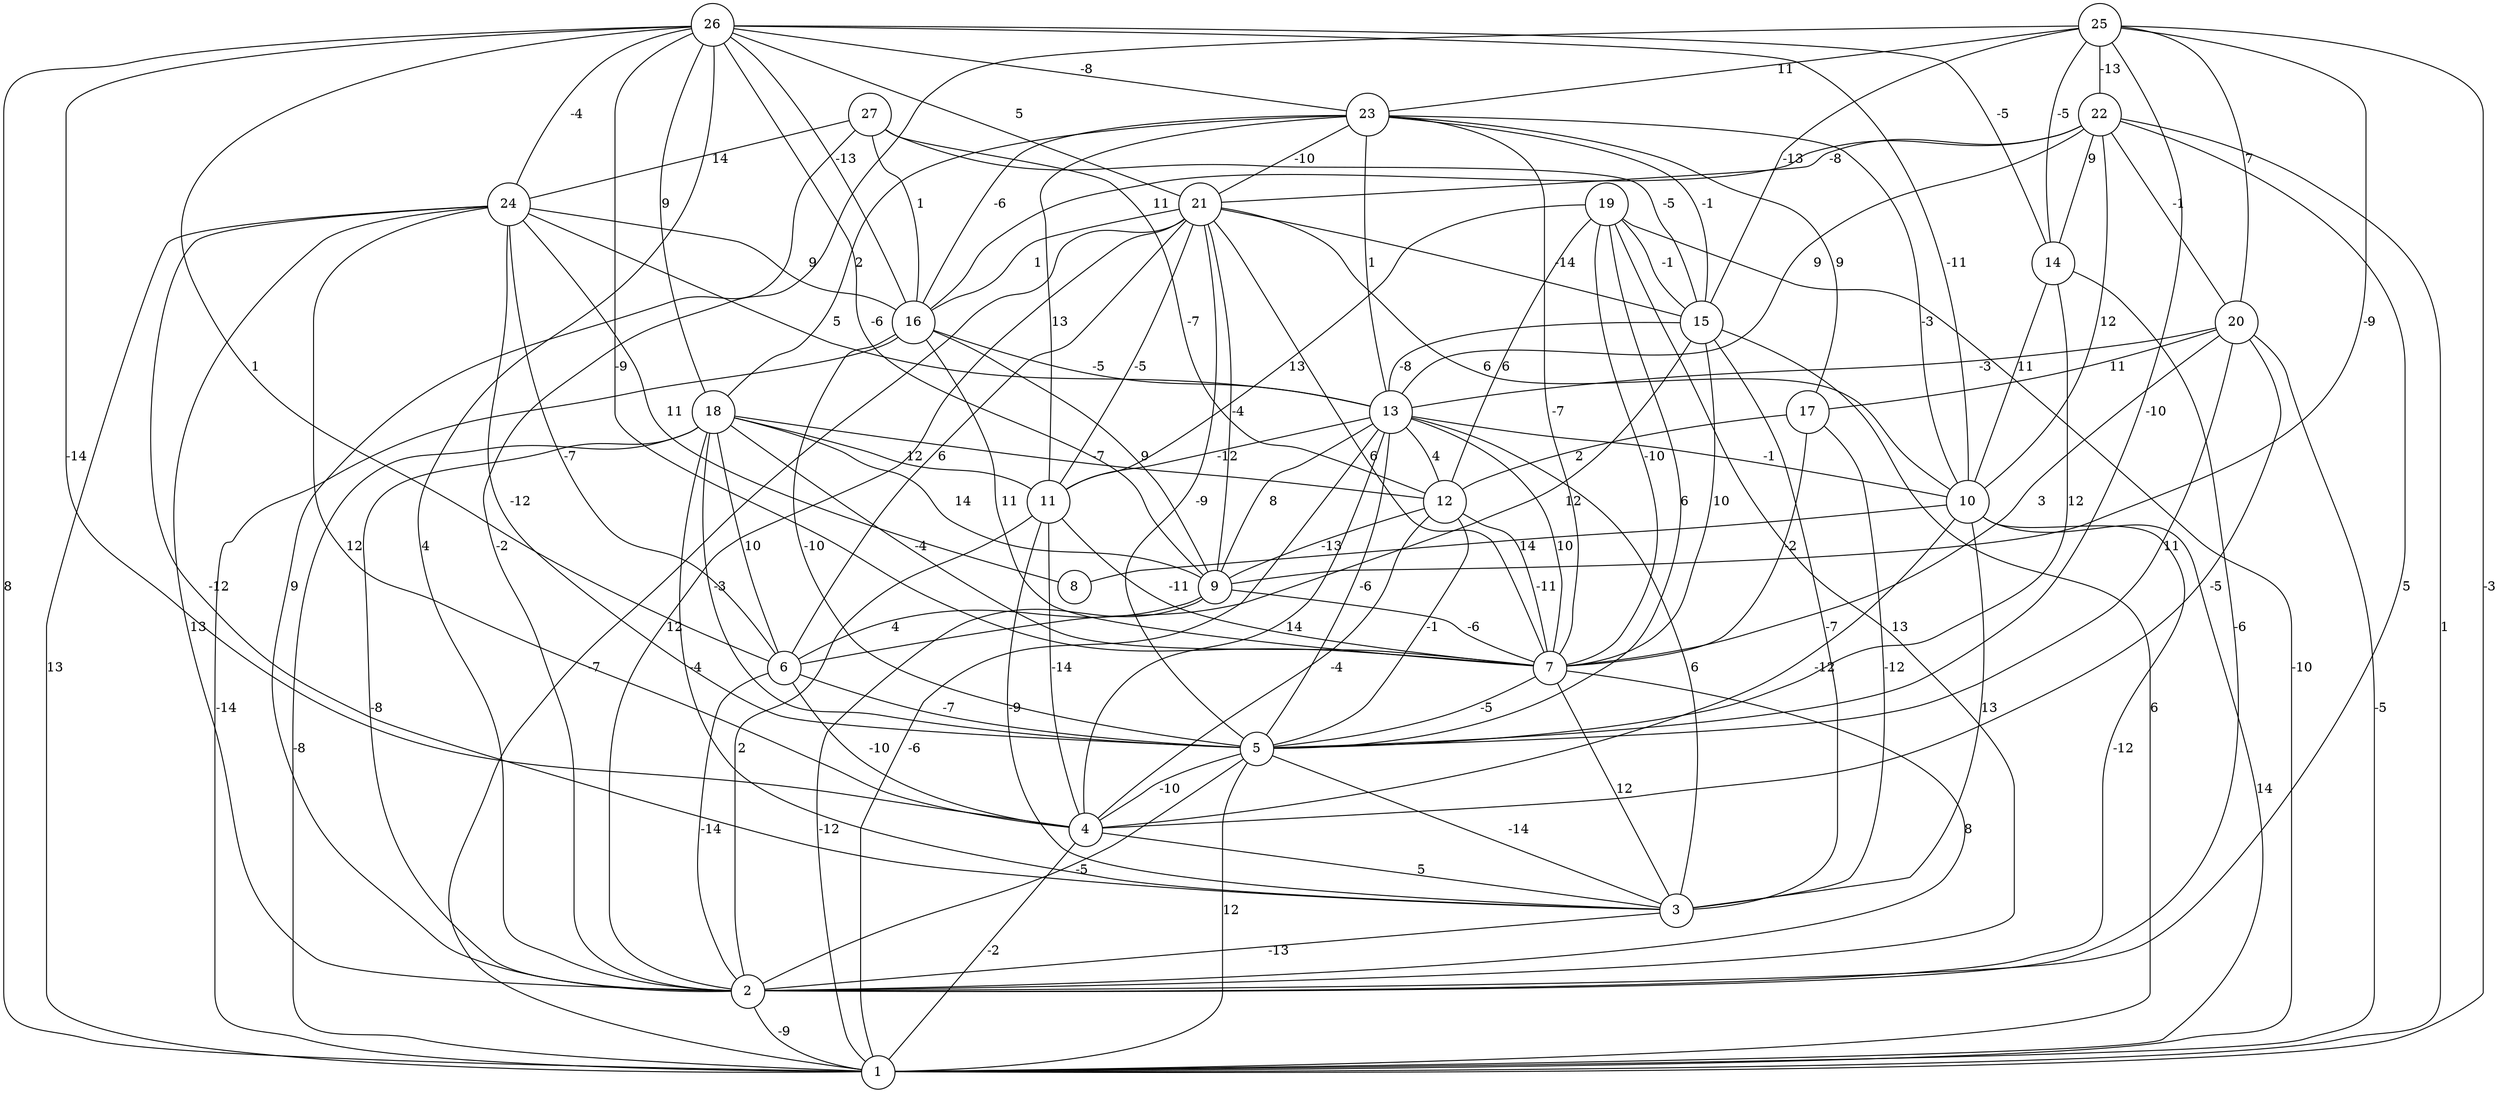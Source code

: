 graph { 
	 fontname="Helvetica,Arial,sans-serif" 
	 node [shape = circle]; 
	 27 -- 2 [label = "9"];
	 27 -- 12 [label = "-7"];
	 27 -- 15 [label = "-5"];
	 27 -- 16 [label = "1"];
	 27 -- 24 [label = "14"];
	 26 -- 1 [label = "8"];
	 26 -- 2 [label = "4"];
	 26 -- 4 [label = "-14"];
	 26 -- 6 [label = "1"];
	 26 -- 7 [label = "-9"];
	 26 -- 9 [label = "-6"];
	 26 -- 10 [label = "-11"];
	 26 -- 14 [label = "-5"];
	 26 -- 16 [label = "-13"];
	 26 -- 18 [label = "9"];
	 26 -- 21 [label = "5"];
	 26 -- 23 [label = "-8"];
	 26 -- 24 [label = "-4"];
	 25 -- 1 [label = "-3"];
	 25 -- 2 [label = "-2"];
	 25 -- 5 [label = "-10"];
	 25 -- 9 [label = "-9"];
	 25 -- 14 [label = "-5"];
	 25 -- 15 [label = "-13"];
	 25 -- 20 [label = "7"];
	 25 -- 22 [label = "-13"];
	 25 -- 23 [label = "11"];
	 24 -- 1 [label = "13"];
	 24 -- 2 [label = "13"];
	 24 -- 3 [label = "-12"];
	 24 -- 4 [label = "12"];
	 24 -- 5 [label = "-12"];
	 24 -- 6 [label = "-7"];
	 24 -- 8 [label = "11"];
	 24 -- 13 [label = "5"];
	 24 -- 16 [label = "9"];
	 23 -- 7 [label = "-7"];
	 23 -- 10 [label = "-3"];
	 23 -- 11 [label = "13"];
	 23 -- 13 [label = "1"];
	 23 -- 15 [label = "-1"];
	 23 -- 16 [label = "-6"];
	 23 -- 17 [label = "9"];
	 23 -- 18 [label = "2"];
	 23 -- 21 [label = "-10"];
	 22 -- 1 [label = "1"];
	 22 -- 2 [label = "5"];
	 22 -- 10 [label = "12"];
	 22 -- 13 [label = "9"];
	 22 -- 14 [label = "9"];
	 22 -- 16 [label = "11"];
	 22 -- 20 [label = "-1"];
	 22 -- 21 [label = "-8"];
	 21 -- 1 [label = "-7"];
	 21 -- 2 [label = "12"];
	 21 -- 5 [label = "-9"];
	 21 -- 6 [label = "6"];
	 21 -- 7 [label = "6"];
	 21 -- 9 [label = "-4"];
	 21 -- 10 [label = "6"];
	 21 -- 11 [label = "-5"];
	 21 -- 15 [label = "-14"];
	 21 -- 16 [label = "1"];
	 20 -- 1 [label = "-5"];
	 20 -- 4 [label = "-5"];
	 20 -- 5 [label = "11"];
	 20 -- 7 [label = "3"];
	 20 -- 13 [label = "-3"];
	 20 -- 17 [label = "11"];
	 19 -- 1 [label = "-10"];
	 19 -- 2 [label = "13"];
	 19 -- 5 [label = "6"];
	 19 -- 7 [label = "-10"];
	 19 -- 11 [label = "13"];
	 19 -- 12 [label = "6"];
	 19 -- 15 [label = "-1"];
	 18 -- 1 [label = "-8"];
	 18 -- 2 [label = "-8"];
	 18 -- 3 [label = "-4"];
	 18 -- 5 [label = "-3"];
	 18 -- 6 [label = "10"];
	 18 -- 7 [label = "-4"];
	 18 -- 9 [label = "14"];
	 18 -- 11 [label = "12"];
	 18 -- 12 [label = "-7"];
	 17 -- 3 [label = "-12"];
	 17 -- 7 [label = "-2"];
	 17 -- 12 [label = "2"];
	 16 -- 1 [label = "-14"];
	 16 -- 5 [label = "-10"];
	 16 -- 7 [label = "11"];
	 16 -- 9 [label = "9"];
	 16 -- 13 [label = "-5"];
	 15 -- 1 [label = "6"];
	 15 -- 3 [label = "-7"];
	 15 -- 6 [label = "12"];
	 15 -- 7 [label = "10"];
	 15 -- 13 [label = "-8"];
	 14 -- 2 [label = "-6"];
	 14 -- 5 [label = "12"];
	 14 -- 10 [label = "11"];
	 13 -- 1 [label = "-6"];
	 13 -- 3 [label = "6"];
	 13 -- 4 [label = "14"];
	 13 -- 5 [label = "-6"];
	 13 -- 7 [label = "10"];
	 13 -- 9 [label = "8"];
	 13 -- 10 [label = "-1"];
	 13 -- 11 [label = "-12"];
	 13 -- 12 [label = "4"];
	 12 -- 4 [label = "-4"];
	 12 -- 5 [label = "-1"];
	 12 -- 7 [label = "-11"];
	 12 -- 9 [label = "-13"];
	 11 -- 2 [label = "2"];
	 11 -- 3 [label = "-9"];
	 11 -- 4 [label = "-14"];
	 11 -- 7 [label = "-11"];
	 10 -- 1 [label = "14"];
	 10 -- 2 [label = "-12"];
	 10 -- 3 [label = "13"];
	 10 -- 4 [label = "-12"];
	 10 -- 8 [label = "14"];
	 9 -- 1 [label = "-12"];
	 9 -- 6 [label = "4"];
	 9 -- 7 [label = "-6"];
	 7 -- 2 [label = "8"];
	 7 -- 3 [label = "12"];
	 7 -- 5 [label = "-5"];
	 6 -- 2 [label = "-14"];
	 6 -- 4 [label = "-10"];
	 6 -- 5 [label = "-7"];
	 5 -- 1 [label = "12"];
	 5 -- 2 [label = "-5"];
	 5 -- 3 [label = "-14"];
	 5 -- 4 [label = "-10"];
	 4 -- 1 [label = "-2"];
	 4 -- 3 [label = "5"];
	 3 -- 2 [label = "-13"];
	 2 -- 1 [label = "-9"];
	 1;
	 2;
	 3;
	 4;
	 5;
	 6;
	 7;
	 8;
	 9;
	 10;
	 11;
	 12;
	 13;
	 14;
	 15;
	 16;
	 17;
	 18;
	 19;
	 20;
	 21;
	 22;
	 23;
	 24;
	 25;
	 26;
	 27;
}
